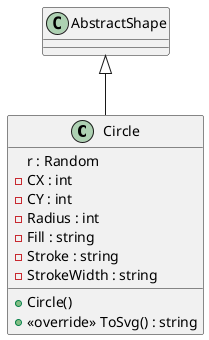 @startuml
class Circle {
    r : Random
    - CX : int
    - CY : int
    - Radius : int
    - Fill : string
    - Stroke : string
    - StrokeWidth : string
    + Circle()
    + <<override>> ToSvg() : string
}
AbstractShape <|-- Circle
@enduml
